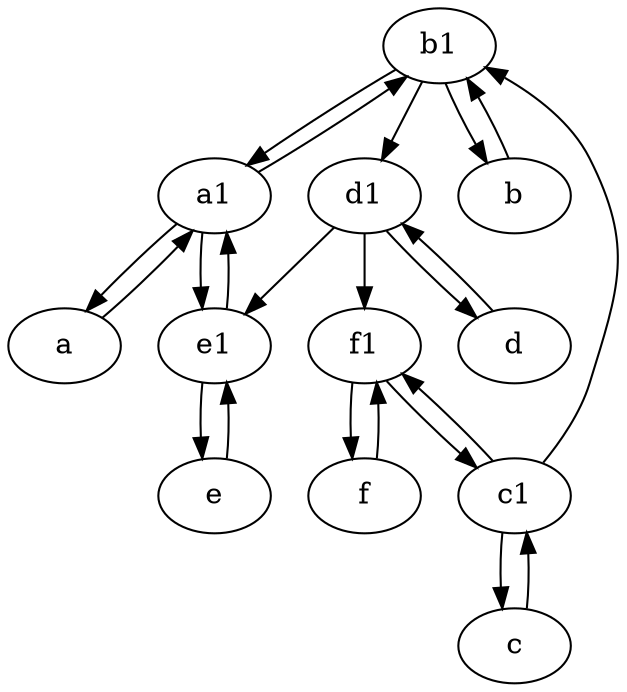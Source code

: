 digraph  {
	b1 [pos="45,20!"];
	a1 [pos="40,15!"];
	d1 [pos="25,30!"];
	c1 [pos="30,15!"];
	f [pos="15,45!"];
	e [pos="30,50!"];
	f1;
	b [pos="50,20!"];
	a [pos="40,10!"];
	d [pos="20,30!"];
	c [pos="20,10!"];
	e1 [pos="25,45!"];
	b -> b1;
	e1 -> e;
	b1 -> a1;
	a -> a1;
	d1 -> e1;
	d1 -> d;
	b1 -> d1;
	a1 -> b1;
	e -> e1;
	c1 -> f1;
	d -> d1;
	f1 -> f;
	f1 -> c1;
	c -> c1;
	e1 -> a1;
	f -> f1;
	d1 -> f1;
	b1 -> b;
	a1 -> e1;
	c1 -> c;
	c1 -> b1;
	a1 -> a;

	}